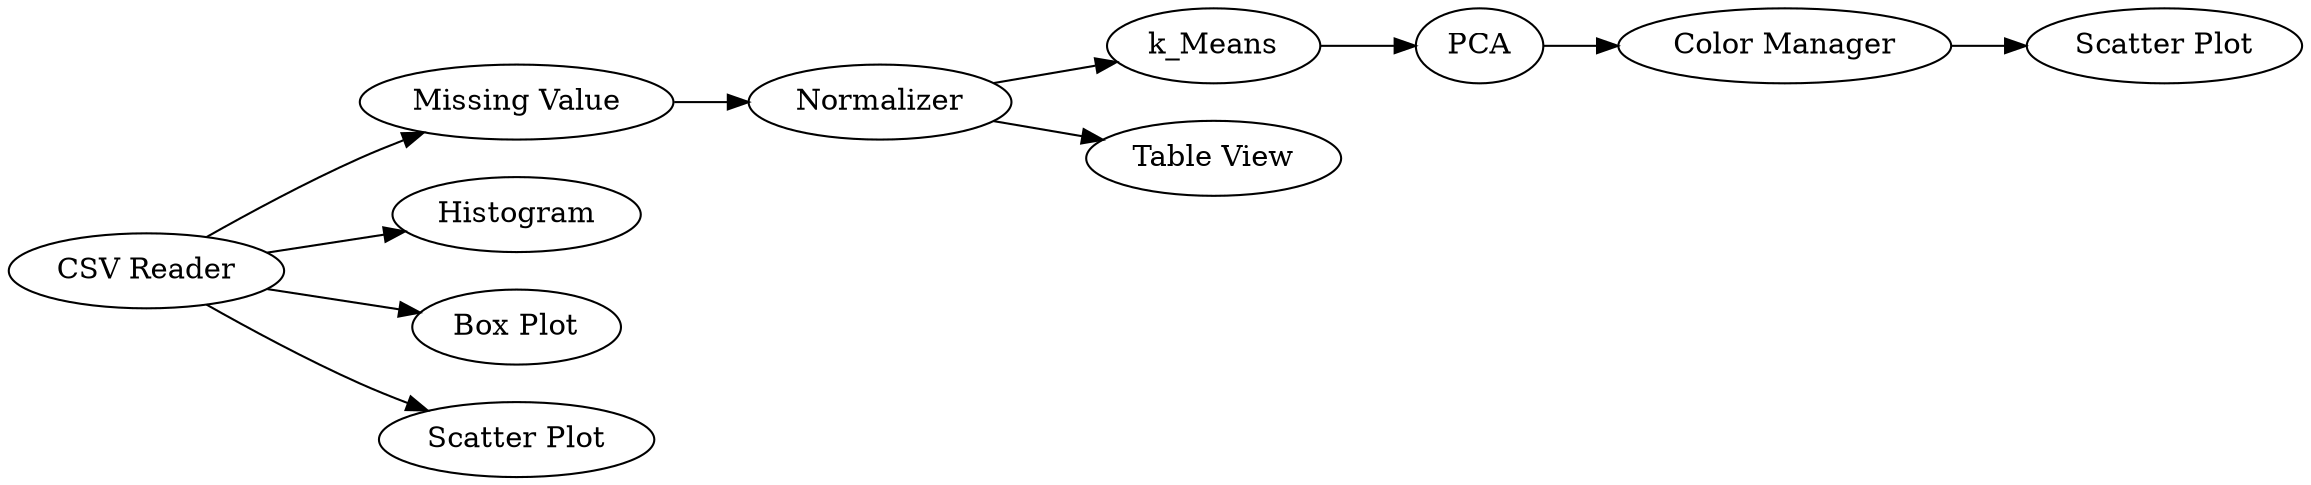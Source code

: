 digraph {
	6 -> 5
	5 -> 8
	13 -> 6
	13 -> 2
	8 -> 9
	13 -> 3
	13 -> 4
	9 -> 10
	10 -> 11
	5 -> 7
	5 [label=Normalizer]
	13 [label="CSV Reader"]
	7 [label="Table View"]
	9 [label=PCA]
	11 [label="Scatter Plot"]
	4 [label="Scatter Plot"]
	6 [label="Missing Value"]
	8 [label=k_Means]
	3 [label="Box Plot"]
	2 [label=Histogram]
	10 [label="Color Manager"]
	rankdir=LR
}
